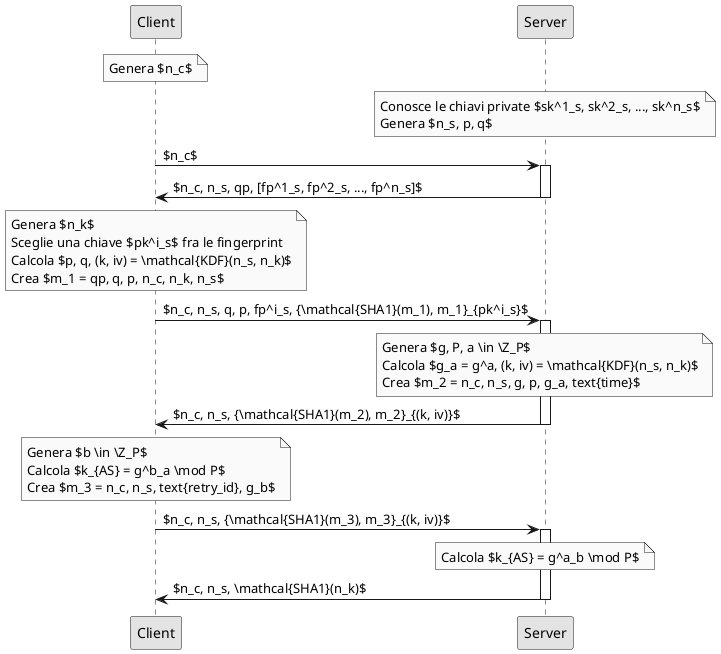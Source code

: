 @startuml MtProto

skinparam Monochrome true
skinparam Shadowing false

participant c as "Client"
participant s as "Server"

note over c
Genera $n_c$
end note

note over s
Conosce le chiavi private $sk^1_s, sk^2_s, ..., sk^n_s$
Genera $n_s, p, q$
end note

c -> s ++ : $n_c$
c <- s -- : $n_c, n_s, qp, [fp^1_s, fp^2_s, ..., fp^n_s]$

note over c
Genera $n_k$
Sceglie una chiave $pk^i_s$ fra le fingerprint
Calcola $p, q, (k, iv) = \mathcal{KDF}(n_s, n_k)$
Crea $m_1 = qp, q, p, n_c, n_k, n_s$
end note

c -> s ++ : $n_c, n_s, q, p, fp^i_s, {\mathcal{SHA1}(m_1), m_1}_{pk^i_s}$

note over s
Genera $g, P, a \in \Z_P$
Calcola $g_a = g^a, (k, iv) = \mathcal{KDF}(n_s, n_k)$
Crea $m_2 = n_c, n_s, g, p, g_a, text{time}$
end note

c <- s -- : $n_c, n_s, {\mathcal{SHA1}(m_2), m_2}_{(k, iv)}$


note over c
Genera $b \in \Z_P$
Calcola $k_{AS} = g^b_a \mod P$
Crea $m_3 = n_c, n_s, text{retry_id}, g_b$
end note

c -> s ++ : $n_c, n_s, {\mathcal{SHA1}(m_3), m_3}_{(k, iv)}$

note over s
Calcola $k_{AS} = g^a_b \mod P$
end note

c <- s -- : $n_c, n_s, \mathcal{SHA1}(n_k)$
@enduml